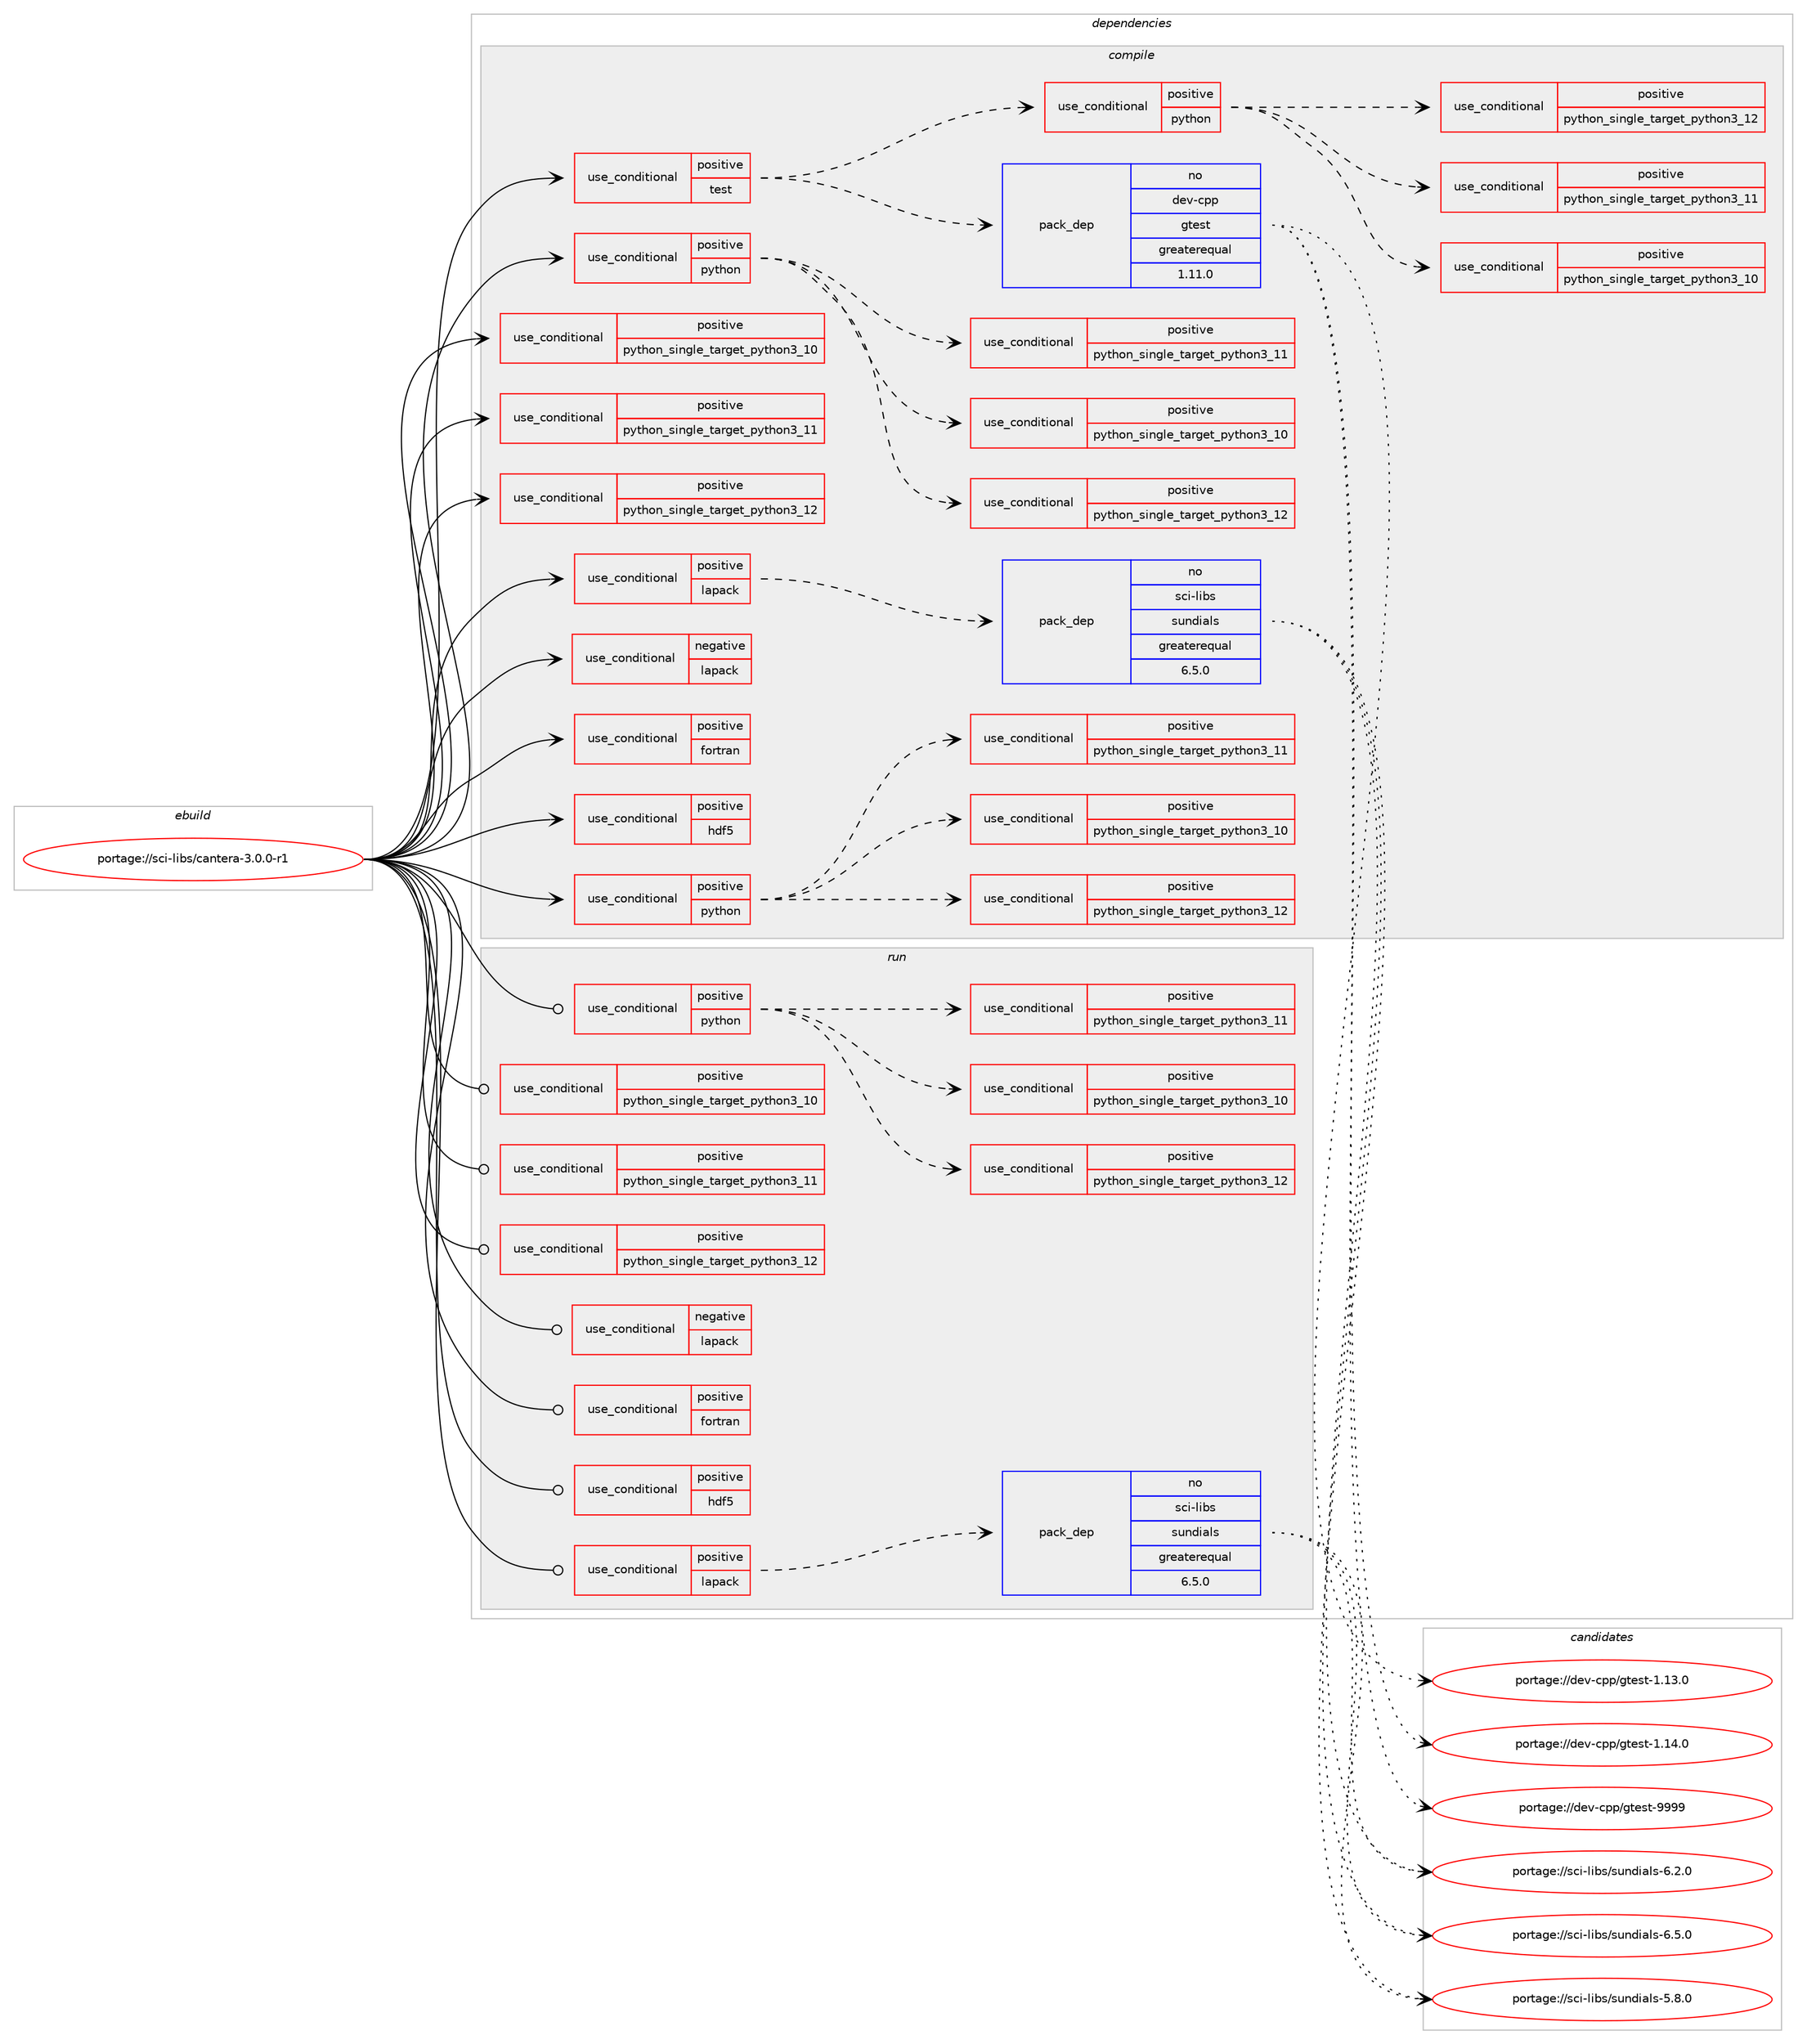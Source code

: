 digraph prolog {

# *************
# Graph options
# *************

newrank=true;
concentrate=true;
compound=true;
graph [rankdir=LR,fontname=Helvetica,fontsize=10,ranksep=1.5];#, ranksep=2.5, nodesep=0.2];
edge  [arrowhead=vee];
node  [fontname=Helvetica,fontsize=10];

# **********
# The ebuild
# **********

subgraph cluster_leftcol {
color=gray;
rank=same;
label=<<i>ebuild</i>>;
id [label="portage://sci-libs/cantera-3.0.0-r1", color=red, width=4, href="../sci-libs/cantera-3.0.0-r1.svg"];
}

# ****************
# The dependencies
# ****************

subgraph cluster_midcol {
color=gray;
label=<<i>dependencies</i>>;
subgraph cluster_compile {
fillcolor="#eeeeee";
style=filled;
label=<<i>compile</i>>;
subgraph cond9890 {
dependency14680 [label=<<TABLE BORDER="0" CELLBORDER="1" CELLSPACING="0" CELLPADDING="4"><TR><TD ROWSPAN="3" CELLPADDING="10">use_conditional</TD></TR><TR><TD>negative</TD></TR><TR><TD>lapack</TD></TR></TABLE>>, shape=none, color=red];
# *** BEGIN UNKNOWN DEPENDENCY TYPE (TODO) ***
# dependency14680 -> package_dependency(portage://sci-libs/cantera-3.0.0-r1,install,no,sci-libs,sundials,none,[,,],[slot(0),equal],[])
# *** END UNKNOWN DEPENDENCY TYPE (TODO) ***

}
id:e -> dependency14680:w [weight=20,style="solid",arrowhead="vee"];
subgraph cond9891 {
dependency14681 [label=<<TABLE BORDER="0" CELLBORDER="1" CELLSPACING="0" CELLPADDING="4"><TR><TD ROWSPAN="3" CELLPADDING="10">use_conditional</TD></TR><TR><TD>positive</TD></TR><TR><TD>fortran</TD></TR></TABLE>>, shape=none, color=red];
# *** BEGIN UNKNOWN DEPENDENCY TYPE (TODO) ***
# dependency14681 -> package_dependency(portage://sci-libs/cantera-3.0.0-r1,install,no,virtual,fortran,none,[,,],[],[])
# *** END UNKNOWN DEPENDENCY TYPE (TODO) ***

}
id:e -> dependency14681:w [weight=20,style="solid",arrowhead="vee"];
subgraph cond9892 {
dependency14682 [label=<<TABLE BORDER="0" CELLBORDER="1" CELLSPACING="0" CELLPADDING="4"><TR><TD ROWSPAN="3" CELLPADDING="10">use_conditional</TD></TR><TR><TD>positive</TD></TR><TR><TD>hdf5</TD></TR></TABLE>>, shape=none, color=red];
# *** BEGIN UNKNOWN DEPENDENCY TYPE (TODO) ***
# dependency14682 -> package_dependency(portage://sci-libs/cantera-3.0.0-r1,install,no,sci-libs,HighFive,none,[,,],[],[])
# *** END UNKNOWN DEPENDENCY TYPE (TODO) ***

}
id:e -> dependency14682:w [weight=20,style="solid",arrowhead="vee"];
subgraph cond9893 {
dependency14683 [label=<<TABLE BORDER="0" CELLBORDER="1" CELLSPACING="0" CELLPADDING="4"><TR><TD ROWSPAN="3" CELLPADDING="10">use_conditional</TD></TR><TR><TD>positive</TD></TR><TR><TD>lapack</TD></TR></TABLE>>, shape=none, color=red];
subgraph pack4655 {
dependency14684 [label=<<TABLE BORDER="0" CELLBORDER="1" CELLSPACING="0" CELLPADDING="4" WIDTH="220"><TR><TD ROWSPAN="6" CELLPADDING="30">pack_dep</TD></TR><TR><TD WIDTH="110">no</TD></TR><TR><TD>sci-libs</TD></TR><TR><TD>sundials</TD></TR><TR><TD>greaterequal</TD></TR><TR><TD>6.5.0</TD></TR></TABLE>>, shape=none, color=blue];
}
dependency14683:e -> dependency14684:w [weight=20,style="dashed",arrowhead="vee"];
# *** BEGIN UNKNOWN DEPENDENCY TYPE (TODO) ***
# dependency14683 -> package_dependency(portage://sci-libs/cantera-3.0.0-r1,install,no,virtual,lapack,none,[,,],[],[])
# *** END UNKNOWN DEPENDENCY TYPE (TODO) ***

}
id:e -> dependency14683:w [weight=20,style="solid",arrowhead="vee"];
subgraph cond9894 {
dependency14685 [label=<<TABLE BORDER="0" CELLBORDER="1" CELLSPACING="0" CELLPADDING="4"><TR><TD ROWSPAN="3" CELLPADDING="10">use_conditional</TD></TR><TR><TD>positive</TD></TR><TR><TD>python</TD></TR></TABLE>>, shape=none, color=red];
subgraph cond9895 {
dependency14686 [label=<<TABLE BORDER="0" CELLBORDER="1" CELLSPACING="0" CELLPADDING="4"><TR><TD ROWSPAN="3" CELLPADDING="10">use_conditional</TD></TR><TR><TD>positive</TD></TR><TR><TD>python_single_target_python3_10</TD></TR></TABLE>>, shape=none, color=red];
# *** BEGIN UNKNOWN DEPENDENCY TYPE (TODO) ***
# dependency14686 -> package_dependency(portage://sci-libs/cantera-3.0.0-r1,install,no,dev-python,cython,none,[,,],[],[use(enable(python_targets_python3_10),negative)])
# *** END UNKNOWN DEPENDENCY TYPE (TODO) ***

# *** BEGIN UNKNOWN DEPENDENCY TYPE (TODO) ***
# dependency14686 -> package_dependency(portage://sci-libs/cantera-3.0.0-r1,install,no,dev-python,pip,none,[,,],[],[use(enable(python_targets_python3_10),negative)])
# *** END UNKNOWN DEPENDENCY TYPE (TODO) ***

}
dependency14685:e -> dependency14686:w [weight=20,style="dashed",arrowhead="vee"];
subgraph cond9896 {
dependency14687 [label=<<TABLE BORDER="0" CELLBORDER="1" CELLSPACING="0" CELLPADDING="4"><TR><TD ROWSPAN="3" CELLPADDING="10">use_conditional</TD></TR><TR><TD>positive</TD></TR><TR><TD>python_single_target_python3_11</TD></TR></TABLE>>, shape=none, color=red];
# *** BEGIN UNKNOWN DEPENDENCY TYPE (TODO) ***
# dependency14687 -> package_dependency(portage://sci-libs/cantera-3.0.0-r1,install,no,dev-python,cython,none,[,,],[],[use(enable(python_targets_python3_11),negative)])
# *** END UNKNOWN DEPENDENCY TYPE (TODO) ***

# *** BEGIN UNKNOWN DEPENDENCY TYPE (TODO) ***
# dependency14687 -> package_dependency(portage://sci-libs/cantera-3.0.0-r1,install,no,dev-python,pip,none,[,,],[],[use(enable(python_targets_python3_11),negative)])
# *** END UNKNOWN DEPENDENCY TYPE (TODO) ***

}
dependency14685:e -> dependency14687:w [weight=20,style="dashed",arrowhead="vee"];
subgraph cond9897 {
dependency14688 [label=<<TABLE BORDER="0" CELLBORDER="1" CELLSPACING="0" CELLPADDING="4"><TR><TD ROWSPAN="3" CELLPADDING="10">use_conditional</TD></TR><TR><TD>positive</TD></TR><TR><TD>python_single_target_python3_12</TD></TR></TABLE>>, shape=none, color=red];
# *** BEGIN UNKNOWN DEPENDENCY TYPE (TODO) ***
# dependency14688 -> package_dependency(portage://sci-libs/cantera-3.0.0-r1,install,no,dev-python,cython,none,[,,],[],[use(enable(python_targets_python3_12),negative)])
# *** END UNKNOWN DEPENDENCY TYPE (TODO) ***

# *** BEGIN UNKNOWN DEPENDENCY TYPE (TODO) ***
# dependency14688 -> package_dependency(portage://sci-libs/cantera-3.0.0-r1,install,no,dev-python,pip,none,[,,],[],[use(enable(python_targets_python3_12),negative)])
# *** END UNKNOWN DEPENDENCY TYPE (TODO) ***

}
dependency14685:e -> dependency14688:w [weight=20,style="dashed",arrowhead="vee"];
}
id:e -> dependency14685:w [weight=20,style="solid",arrowhead="vee"];
subgraph cond9898 {
dependency14689 [label=<<TABLE BORDER="0" CELLBORDER="1" CELLSPACING="0" CELLPADDING="4"><TR><TD ROWSPAN="3" CELLPADDING="10">use_conditional</TD></TR><TR><TD>positive</TD></TR><TR><TD>python</TD></TR></TABLE>>, shape=none, color=red];
subgraph cond9899 {
dependency14690 [label=<<TABLE BORDER="0" CELLBORDER="1" CELLSPACING="0" CELLPADDING="4"><TR><TD ROWSPAN="3" CELLPADDING="10">use_conditional</TD></TR><TR><TD>positive</TD></TR><TR><TD>python_single_target_python3_10</TD></TR></TABLE>>, shape=none, color=red];
# *** BEGIN UNKNOWN DEPENDENCY TYPE (TODO) ***
# dependency14690 -> package_dependency(portage://sci-libs/cantera-3.0.0-r1,install,no,dev-python,numpy,none,[,,],[],[use(enable(python_targets_python3_10),negative)])
# *** END UNKNOWN DEPENDENCY TYPE (TODO) ***

# *** BEGIN UNKNOWN DEPENDENCY TYPE (TODO) ***
# dependency14690 -> package_dependency(portage://sci-libs/cantera-3.0.0-r1,install,no,dev-python,ruamel-yaml,none,[,,],[],[use(enable(python_targets_python3_10),negative)])
# *** END UNKNOWN DEPENDENCY TYPE (TODO) ***

}
dependency14689:e -> dependency14690:w [weight=20,style="dashed",arrowhead="vee"];
subgraph cond9900 {
dependency14691 [label=<<TABLE BORDER="0" CELLBORDER="1" CELLSPACING="0" CELLPADDING="4"><TR><TD ROWSPAN="3" CELLPADDING="10">use_conditional</TD></TR><TR><TD>positive</TD></TR><TR><TD>python_single_target_python3_11</TD></TR></TABLE>>, shape=none, color=red];
# *** BEGIN UNKNOWN DEPENDENCY TYPE (TODO) ***
# dependency14691 -> package_dependency(portage://sci-libs/cantera-3.0.0-r1,install,no,dev-python,numpy,none,[,,],[],[use(enable(python_targets_python3_11),negative)])
# *** END UNKNOWN DEPENDENCY TYPE (TODO) ***

# *** BEGIN UNKNOWN DEPENDENCY TYPE (TODO) ***
# dependency14691 -> package_dependency(portage://sci-libs/cantera-3.0.0-r1,install,no,dev-python,ruamel-yaml,none,[,,],[],[use(enable(python_targets_python3_11),negative)])
# *** END UNKNOWN DEPENDENCY TYPE (TODO) ***

}
dependency14689:e -> dependency14691:w [weight=20,style="dashed",arrowhead="vee"];
subgraph cond9901 {
dependency14692 [label=<<TABLE BORDER="0" CELLBORDER="1" CELLSPACING="0" CELLPADDING="4"><TR><TD ROWSPAN="3" CELLPADDING="10">use_conditional</TD></TR><TR><TD>positive</TD></TR><TR><TD>python_single_target_python3_12</TD></TR></TABLE>>, shape=none, color=red];
# *** BEGIN UNKNOWN DEPENDENCY TYPE (TODO) ***
# dependency14692 -> package_dependency(portage://sci-libs/cantera-3.0.0-r1,install,no,dev-python,numpy,none,[,,],[],[use(enable(python_targets_python3_12),negative)])
# *** END UNKNOWN DEPENDENCY TYPE (TODO) ***

# *** BEGIN UNKNOWN DEPENDENCY TYPE (TODO) ***
# dependency14692 -> package_dependency(portage://sci-libs/cantera-3.0.0-r1,install,no,dev-python,ruamel-yaml,none,[,,],[],[use(enable(python_targets_python3_12),negative)])
# *** END UNKNOWN DEPENDENCY TYPE (TODO) ***

}
dependency14689:e -> dependency14692:w [weight=20,style="dashed",arrowhead="vee"];
}
id:e -> dependency14689:w [weight=20,style="solid",arrowhead="vee"];
subgraph cond9902 {
dependency14693 [label=<<TABLE BORDER="0" CELLBORDER="1" CELLSPACING="0" CELLPADDING="4"><TR><TD ROWSPAN="3" CELLPADDING="10">use_conditional</TD></TR><TR><TD>positive</TD></TR><TR><TD>python_single_target_python3_10</TD></TR></TABLE>>, shape=none, color=red];
# *** BEGIN UNKNOWN DEPENDENCY TYPE (TODO) ***
# dependency14693 -> package_dependency(portage://sci-libs/cantera-3.0.0-r1,install,no,dev-lang,python,none,[,,],[slot(3.10)],[])
# *** END UNKNOWN DEPENDENCY TYPE (TODO) ***

}
id:e -> dependency14693:w [weight=20,style="solid",arrowhead="vee"];
subgraph cond9903 {
dependency14694 [label=<<TABLE BORDER="0" CELLBORDER="1" CELLSPACING="0" CELLPADDING="4"><TR><TD ROWSPAN="3" CELLPADDING="10">use_conditional</TD></TR><TR><TD>positive</TD></TR><TR><TD>python_single_target_python3_11</TD></TR></TABLE>>, shape=none, color=red];
# *** BEGIN UNKNOWN DEPENDENCY TYPE (TODO) ***
# dependency14694 -> package_dependency(portage://sci-libs/cantera-3.0.0-r1,install,no,dev-lang,python,none,[,,],[slot(3.11)],[])
# *** END UNKNOWN DEPENDENCY TYPE (TODO) ***

}
id:e -> dependency14694:w [weight=20,style="solid",arrowhead="vee"];
subgraph cond9904 {
dependency14695 [label=<<TABLE BORDER="0" CELLBORDER="1" CELLSPACING="0" CELLPADDING="4"><TR><TD ROWSPAN="3" CELLPADDING="10">use_conditional</TD></TR><TR><TD>positive</TD></TR><TR><TD>python_single_target_python3_12</TD></TR></TABLE>>, shape=none, color=red];
# *** BEGIN UNKNOWN DEPENDENCY TYPE (TODO) ***
# dependency14695 -> package_dependency(portage://sci-libs/cantera-3.0.0-r1,install,no,dev-lang,python,none,[,,],[slot(3.12)],[])
# *** END UNKNOWN DEPENDENCY TYPE (TODO) ***

}
id:e -> dependency14695:w [weight=20,style="solid",arrowhead="vee"];
subgraph cond9905 {
dependency14696 [label=<<TABLE BORDER="0" CELLBORDER="1" CELLSPACING="0" CELLPADDING="4"><TR><TD ROWSPAN="3" CELLPADDING="10">use_conditional</TD></TR><TR><TD>positive</TD></TR><TR><TD>test</TD></TR></TABLE>>, shape=none, color=red];
subgraph pack4656 {
dependency14697 [label=<<TABLE BORDER="0" CELLBORDER="1" CELLSPACING="0" CELLPADDING="4" WIDTH="220"><TR><TD ROWSPAN="6" CELLPADDING="30">pack_dep</TD></TR><TR><TD WIDTH="110">no</TD></TR><TR><TD>dev-cpp</TD></TR><TR><TD>gtest</TD></TR><TR><TD>greaterequal</TD></TR><TR><TD>1.11.0</TD></TR></TABLE>>, shape=none, color=blue];
}
dependency14696:e -> dependency14697:w [weight=20,style="dashed",arrowhead="vee"];
subgraph cond9906 {
dependency14698 [label=<<TABLE BORDER="0" CELLBORDER="1" CELLSPACING="0" CELLPADDING="4"><TR><TD ROWSPAN="3" CELLPADDING="10">use_conditional</TD></TR><TR><TD>positive</TD></TR><TR><TD>python</TD></TR></TABLE>>, shape=none, color=red];
subgraph cond9907 {
dependency14699 [label=<<TABLE BORDER="0" CELLBORDER="1" CELLSPACING="0" CELLPADDING="4"><TR><TD ROWSPAN="3" CELLPADDING="10">use_conditional</TD></TR><TR><TD>positive</TD></TR><TR><TD>python_single_target_python3_10</TD></TR></TABLE>>, shape=none, color=red];
# *** BEGIN UNKNOWN DEPENDENCY TYPE (TODO) ***
# dependency14699 -> package_dependency(portage://sci-libs/cantera-3.0.0-r1,install,no,dev-python,h5py,none,[,,],[],[use(enable(python_targets_python3_10),negative)])
# *** END UNKNOWN DEPENDENCY TYPE (TODO) ***

# *** BEGIN UNKNOWN DEPENDENCY TYPE (TODO) ***
# dependency14699 -> package_dependency(portage://sci-libs/cantera-3.0.0-r1,install,no,dev-python,pandas,none,[,,],[],[use(enable(python_targets_python3_10),negative)])
# *** END UNKNOWN DEPENDENCY TYPE (TODO) ***

# *** BEGIN UNKNOWN DEPENDENCY TYPE (TODO) ***
# dependency14699 -> package_dependency(portage://sci-libs/cantera-3.0.0-r1,install,no,dev-python,pytest,none,[,,],[],[use(enable(python_targets_python3_10),negative)])
# *** END UNKNOWN DEPENDENCY TYPE (TODO) ***

# *** BEGIN UNKNOWN DEPENDENCY TYPE (TODO) ***
# dependency14699 -> package_dependency(portage://sci-libs/cantera-3.0.0-r1,install,no,dev-python,scipy,none,[,,],[],[use(enable(python_targets_python3_10),negative)])
# *** END UNKNOWN DEPENDENCY TYPE (TODO) ***

}
dependency14698:e -> dependency14699:w [weight=20,style="dashed",arrowhead="vee"];
subgraph cond9908 {
dependency14700 [label=<<TABLE BORDER="0" CELLBORDER="1" CELLSPACING="0" CELLPADDING="4"><TR><TD ROWSPAN="3" CELLPADDING="10">use_conditional</TD></TR><TR><TD>positive</TD></TR><TR><TD>python_single_target_python3_11</TD></TR></TABLE>>, shape=none, color=red];
# *** BEGIN UNKNOWN DEPENDENCY TYPE (TODO) ***
# dependency14700 -> package_dependency(portage://sci-libs/cantera-3.0.0-r1,install,no,dev-python,h5py,none,[,,],[],[use(enable(python_targets_python3_11),negative)])
# *** END UNKNOWN DEPENDENCY TYPE (TODO) ***

# *** BEGIN UNKNOWN DEPENDENCY TYPE (TODO) ***
# dependency14700 -> package_dependency(portage://sci-libs/cantera-3.0.0-r1,install,no,dev-python,pandas,none,[,,],[],[use(enable(python_targets_python3_11),negative)])
# *** END UNKNOWN DEPENDENCY TYPE (TODO) ***

# *** BEGIN UNKNOWN DEPENDENCY TYPE (TODO) ***
# dependency14700 -> package_dependency(portage://sci-libs/cantera-3.0.0-r1,install,no,dev-python,pytest,none,[,,],[],[use(enable(python_targets_python3_11),negative)])
# *** END UNKNOWN DEPENDENCY TYPE (TODO) ***

# *** BEGIN UNKNOWN DEPENDENCY TYPE (TODO) ***
# dependency14700 -> package_dependency(portage://sci-libs/cantera-3.0.0-r1,install,no,dev-python,scipy,none,[,,],[],[use(enable(python_targets_python3_11),negative)])
# *** END UNKNOWN DEPENDENCY TYPE (TODO) ***

}
dependency14698:e -> dependency14700:w [weight=20,style="dashed",arrowhead="vee"];
subgraph cond9909 {
dependency14701 [label=<<TABLE BORDER="0" CELLBORDER="1" CELLSPACING="0" CELLPADDING="4"><TR><TD ROWSPAN="3" CELLPADDING="10">use_conditional</TD></TR><TR><TD>positive</TD></TR><TR><TD>python_single_target_python3_12</TD></TR></TABLE>>, shape=none, color=red];
# *** BEGIN UNKNOWN DEPENDENCY TYPE (TODO) ***
# dependency14701 -> package_dependency(portage://sci-libs/cantera-3.0.0-r1,install,no,dev-python,h5py,none,[,,],[],[use(enable(python_targets_python3_12),negative)])
# *** END UNKNOWN DEPENDENCY TYPE (TODO) ***

# *** BEGIN UNKNOWN DEPENDENCY TYPE (TODO) ***
# dependency14701 -> package_dependency(portage://sci-libs/cantera-3.0.0-r1,install,no,dev-python,pandas,none,[,,],[],[use(enable(python_targets_python3_12),negative)])
# *** END UNKNOWN DEPENDENCY TYPE (TODO) ***

# *** BEGIN UNKNOWN DEPENDENCY TYPE (TODO) ***
# dependency14701 -> package_dependency(portage://sci-libs/cantera-3.0.0-r1,install,no,dev-python,pytest,none,[,,],[],[use(enable(python_targets_python3_12),negative)])
# *** END UNKNOWN DEPENDENCY TYPE (TODO) ***

# *** BEGIN UNKNOWN DEPENDENCY TYPE (TODO) ***
# dependency14701 -> package_dependency(portage://sci-libs/cantera-3.0.0-r1,install,no,dev-python,scipy,none,[,,],[],[use(enable(python_targets_python3_12),negative)])
# *** END UNKNOWN DEPENDENCY TYPE (TODO) ***

}
dependency14698:e -> dependency14701:w [weight=20,style="dashed",arrowhead="vee"];
}
dependency14696:e -> dependency14698:w [weight=20,style="dashed",arrowhead="vee"];
}
id:e -> dependency14696:w [weight=20,style="solid",arrowhead="vee"];
# *** BEGIN UNKNOWN DEPENDENCY TYPE (TODO) ***
# id -> package_dependency(portage://sci-libs/cantera-3.0.0-r1,install,no,dev-cpp,eigen,none,[,,],[slot(3)],[])
# *** END UNKNOWN DEPENDENCY TYPE (TODO) ***

# *** BEGIN UNKNOWN DEPENDENCY TYPE (TODO) ***
# id -> package_dependency(portage://sci-libs/cantera-3.0.0-r1,install,no,dev-cpp,yaml-cpp,none,[,,],[],[])
# *** END UNKNOWN DEPENDENCY TYPE (TODO) ***

# *** BEGIN UNKNOWN DEPENDENCY TYPE (TODO) ***
# id -> package_dependency(portage://sci-libs/cantera-3.0.0-r1,install,no,dev-libs,boost,none,[,,],any_same_slot,[])
# *** END UNKNOWN DEPENDENCY TYPE (TODO) ***

# *** BEGIN UNKNOWN DEPENDENCY TYPE (TODO) ***
# id -> package_dependency(portage://sci-libs/cantera-3.0.0-r1,install,no,dev-libs,libfmt,none,[,,],[],[])
# *** END UNKNOWN DEPENDENCY TYPE (TODO) ***

}
subgraph cluster_compileandrun {
fillcolor="#eeeeee";
style=filled;
label=<<i>compile and run</i>>;
}
subgraph cluster_run {
fillcolor="#eeeeee";
style=filled;
label=<<i>run</i>>;
subgraph cond9910 {
dependency14702 [label=<<TABLE BORDER="0" CELLBORDER="1" CELLSPACING="0" CELLPADDING="4"><TR><TD ROWSPAN="3" CELLPADDING="10">use_conditional</TD></TR><TR><TD>negative</TD></TR><TR><TD>lapack</TD></TR></TABLE>>, shape=none, color=red];
# *** BEGIN UNKNOWN DEPENDENCY TYPE (TODO) ***
# dependency14702 -> package_dependency(portage://sci-libs/cantera-3.0.0-r1,run,no,sci-libs,sundials,none,[,,],[slot(0),equal],[])
# *** END UNKNOWN DEPENDENCY TYPE (TODO) ***

}
id:e -> dependency14702:w [weight=20,style="solid",arrowhead="odot"];
subgraph cond9911 {
dependency14703 [label=<<TABLE BORDER="0" CELLBORDER="1" CELLSPACING="0" CELLPADDING="4"><TR><TD ROWSPAN="3" CELLPADDING="10">use_conditional</TD></TR><TR><TD>positive</TD></TR><TR><TD>fortran</TD></TR></TABLE>>, shape=none, color=red];
# *** BEGIN UNKNOWN DEPENDENCY TYPE (TODO) ***
# dependency14703 -> package_dependency(portage://sci-libs/cantera-3.0.0-r1,run,no,virtual,fortran,none,[,,],[],[])
# *** END UNKNOWN DEPENDENCY TYPE (TODO) ***

}
id:e -> dependency14703:w [weight=20,style="solid",arrowhead="odot"];
subgraph cond9912 {
dependency14704 [label=<<TABLE BORDER="0" CELLBORDER="1" CELLSPACING="0" CELLPADDING="4"><TR><TD ROWSPAN="3" CELLPADDING="10">use_conditional</TD></TR><TR><TD>positive</TD></TR><TR><TD>hdf5</TD></TR></TABLE>>, shape=none, color=red];
# *** BEGIN UNKNOWN DEPENDENCY TYPE (TODO) ***
# dependency14704 -> package_dependency(portage://sci-libs/cantera-3.0.0-r1,run,no,sci-libs,HighFive,none,[,,],[],[])
# *** END UNKNOWN DEPENDENCY TYPE (TODO) ***

}
id:e -> dependency14704:w [weight=20,style="solid",arrowhead="odot"];
subgraph cond9913 {
dependency14705 [label=<<TABLE BORDER="0" CELLBORDER="1" CELLSPACING="0" CELLPADDING="4"><TR><TD ROWSPAN="3" CELLPADDING="10">use_conditional</TD></TR><TR><TD>positive</TD></TR><TR><TD>lapack</TD></TR></TABLE>>, shape=none, color=red];
subgraph pack4657 {
dependency14706 [label=<<TABLE BORDER="0" CELLBORDER="1" CELLSPACING="0" CELLPADDING="4" WIDTH="220"><TR><TD ROWSPAN="6" CELLPADDING="30">pack_dep</TD></TR><TR><TD WIDTH="110">no</TD></TR><TR><TD>sci-libs</TD></TR><TR><TD>sundials</TD></TR><TR><TD>greaterequal</TD></TR><TR><TD>6.5.0</TD></TR></TABLE>>, shape=none, color=blue];
}
dependency14705:e -> dependency14706:w [weight=20,style="dashed",arrowhead="vee"];
# *** BEGIN UNKNOWN DEPENDENCY TYPE (TODO) ***
# dependency14705 -> package_dependency(portage://sci-libs/cantera-3.0.0-r1,run,no,virtual,lapack,none,[,,],[],[])
# *** END UNKNOWN DEPENDENCY TYPE (TODO) ***

}
id:e -> dependency14705:w [weight=20,style="solid",arrowhead="odot"];
subgraph cond9914 {
dependency14707 [label=<<TABLE BORDER="0" CELLBORDER="1" CELLSPACING="0" CELLPADDING="4"><TR><TD ROWSPAN="3" CELLPADDING="10">use_conditional</TD></TR><TR><TD>positive</TD></TR><TR><TD>python</TD></TR></TABLE>>, shape=none, color=red];
subgraph cond9915 {
dependency14708 [label=<<TABLE BORDER="0" CELLBORDER="1" CELLSPACING="0" CELLPADDING="4"><TR><TD ROWSPAN="3" CELLPADDING="10">use_conditional</TD></TR><TR><TD>positive</TD></TR><TR><TD>python_single_target_python3_10</TD></TR></TABLE>>, shape=none, color=red];
# *** BEGIN UNKNOWN DEPENDENCY TYPE (TODO) ***
# dependency14708 -> package_dependency(portage://sci-libs/cantera-3.0.0-r1,run,no,dev-python,numpy,none,[,,],[],[use(enable(python_targets_python3_10),negative)])
# *** END UNKNOWN DEPENDENCY TYPE (TODO) ***

# *** BEGIN UNKNOWN DEPENDENCY TYPE (TODO) ***
# dependency14708 -> package_dependency(portage://sci-libs/cantera-3.0.0-r1,run,no,dev-python,ruamel-yaml,none,[,,],[],[use(enable(python_targets_python3_10),negative)])
# *** END UNKNOWN DEPENDENCY TYPE (TODO) ***

}
dependency14707:e -> dependency14708:w [weight=20,style="dashed",arrowhead="vee"];
subgraph cond9916 {
dependency14709 [label=<<TABLE BORDER="0" CELLBORDER="1" CELLSPACING="0" CELLPADDING="4"><TR><TD ROWSPAN="3" CELLPADDING="10">use_conditional</TD></TR><TR><TD>positive</TD></TR><TR><TD>python_single_target_python3_11</TD></TR></TABLE>>, shape=none, color=red];
# *** BEGIN UNKNOWN DEPENDENCY TYPE (TODO) ***
# dependency14709 -> package_dependency(portage://sci-libs/cantera-3.0.0-r1,run,no,dev-python,numpy,none,[,,],[],[use(enable(python_targets_python3_11),negative)])
# *** END UNKNOWN DEPENDENCY TYPE (TODO) ***

# *** BEGIN UNKNOWN DEPENDENCY TYPE (TODO) ***
# dependency14709 -> package_dependency(portage://sci-libs/cantera-3.0.0-r1,run,no,dev-python,ruamel-yaml,none,[,,],[],[use(enable(python_targets_python3_11),negative)])
# *** END UNKNOWN DEPENDENCY TYPE (TODO) ***

}
dependency14707:e -> dependency14709:w [weight=20,style="dashed",arrowhead="vee"];
subgraph cond9917 {
dependency14710 [label=<<TABLE BORDER="0" CELLBORDER="1" CELLSPACING="0" CELLPADDING="4"><TR><TD ROWSPAN="3" CELLPADDING="10">use_conditional</TD></TR><TR><TD>positive</TD></TR><TR><TD>python_single_target_python3_12</TD></TR></TABLE>>, shape=none, color=red];
# *** BEGIN UNKNOWN DEPENDENCY TYPE (TODO) ***
# dependency14710 -> package_dependency(portage://sci-libs/cantera-3.0.0-r1,run,no,dev-python,numpy,none,[,,],[],[use(enable(python_targets_python3_12),negative)])
# *** END UNKNOWN DEPENDENCY TYPE (TODO) ***

# *** BEGIN UNKNOWN DEPENDENCY TYPE (TODO) ***
# dependency14710 -> package_dependency(portage://sci-libs/cantera-3.0.0-r1,run,no,dev-python,ruamel-yaml,none,[,,],[],[use(enable(python_targets_python3_12),negative)])
# *** END UNKNOWN DEPENDENCY TYPE (TODO) ***

}
dependency14707:e -> dependency14710:w [weight=20,style="dashed",arrowhead="vee"];
}
id:e -> dependency14707:w [weight=20,style="solid",arrowhead="odot"];
subgraph cond9918 {
dependency14711 [label=<<TABLE BORDER="0" CELLBORDER="1" CELLSPACING="0" CELLPADDING="4"><TR><TD ROWSPAN="3" CELLPADDING="10">use_conditional</TD></TR><TR><TD>positive</TD></TR><TR><TD>python_single_target_python3_10</TD></TR></TABLE>>, shape=none, color=red];
# *** BEGIN UNKNOWN DEPENDENCY TYPE (TODO) ***
# dependency14711 -> package_dependency(portage://sci-libs/cantera-3.0.0-r1,run,no,dev-lang,python,none,[,,],[slot(3.10)],[])
# *** END UNKNOWN DEPENDENCY TYPE (TODO) ***

}
id:e -> dependency14711:w [weight=20,style="solid",arrowhead="odot"];
subgraph cond9919 {
dependency14712 [label=<<TABLE BORDER="0" CELLBORDER="1" CELLSPACING="0" CELLPADDING="4"><TR><TD ROWSPAN="3" CELLPADDING="10">use_conditional</TD></TR><TR><TD>positive</TD></TR><TR><TD>python_single_target_python3_11</TD></TR></TABLE>>, shape=none, color=red];
# *** BEGIN UNKNOWN DEPENDENCY TYPE (TODO) ***
# dependency14712 -> package_dependency(portage://sci-libs/cantera-3.0.0-r1,run,no,dev-lang,python,none,[,,],[slot(3.11)],[])
# *** END UNKNOWN DEPENDENCY TYPE (TODO) ***

}
id:e -> dependency14712:w [weight=20,style="solid",arrowhead="odot"];
subgraph cond9920 {
dependency14713 [label=<<TABLE BORDER="0" CELLBORDER="1" CELLSPACING="0" CELLPADDING="4"><TR><TD ROWSPAN="3" CELLPADDING="10">use_conditional</TD></TR><TR><TD>positive</TD></TR><TR><TD>python_single_target_python3_12</TD></TR></TABLE>>, shape=none, color=red];
# *** BEGIN UNKNOWN DEPENDENCY TYPE (TODO) ***
# dependency14713 -> package_dependency(portage://sci-libs/cantera-3.0.0-r1,run,no,dev-lang,python,none,[,,],[slot(3.12)],[])
# *** END UNKNOWN DEPENDENCY TYPE (TODO) ***

}
id:e -> dependency14713:w [weight=20,style="solid",arrowhead="odot"];
# *** BEGIN UNKNOWN DEPENDENCY TYPE (TODO) ***
# id -> package_dependency(portage://sci-libs/cantera-3.0.0-r1,run,no,dev-cpp,yaml-cpp,none,[,,],[],[])
# *** END UNKNOWN DEPENDENCY TYPE (TODO) ***

}
}

# **************
# The candidates
# **************

subgraph cluster_choices {
rank=same;
color=gray;
label=<<i>candidates</i>>;

subgraph choice4655 {
color=black;
nodesep=1;
choice1159910545108105981154711511711010010597108115455346564648 [label="portage://sci-libs/sundials-5.8.0", color=red, width=4,href="../sci-libs/sundials-5.8.0.svg"];
choice1159910545108105981154711511711010010597108115455446504648 [label="portage://sci-libs/sundials-6.2.0", color=red, width=4,href="../sci-libs/sundials-6.2.0.svg"];
choice1159910545108105981154711511711010010597108115455446534648 [label="portage://sci-libs/sundials-6.5.0", color=red, width=4,href="../sci-libs/sundials-6.5.0.svg"];
dependency14684:e -> choice1159910545108105981154711511711010010597108115455346564648:w [style=dotted,weight="100"];
dependency14684:e -> choice1159910545108105981154711511711010010597108115455446504648:w [style=dotted,weight="100"];
dependency14684:e -> choice1159910545108105981154711511711010010597108115455446534648:w [style=dotted,weight="100"];
}
subgraph choice4656 {
color=black;
nodesep=1;
choice10010111845991121124710311610111511645494649514648 [label="portage://dev-cpp/gtest-1.13.0", color=red, width=4,href="../dev-cpp/gtest-1.13.0.svg"];
choice10010111845991121124710311610111511645494649524648 [label="portage://dev-cpp/gtest-1.14.0", color=red, width=4,href="../dev-cpp/gtest-1.14.0.svg"];
choice1001011184599112112471031161011151164557575757 [label="portage://dev-cpp/gtest-9999", color=red, width=4,href="../dev-cpp/gtest-9999.svg"];
dependency14697:e -> choice10010111845991121124710311610111511645494649514648:w [style=dotted,weight="100"];
dependency14697:e -> choice10010111845991121124710311610111511645494649524648:w [style=dotted,weight="100"];
dependency14697:e -> choice1001011184599112112471031161011151164557575757:w [style=dotted,weight="100"];
}
subgraph choice4657 {
color=black;
nodesep=1;
choice1159910545108105981154711511711010010597108115455346564648 [label="portage://sci-libs/sundials-5.8.0", color=red, width=4,href="../sci-libs/sundials-5.8.0.svg"];
choice1159910545108105981154711511711010010597108115455446504648 [label="portage://sci-libs/sundials-6.2.0", color=red, width=4,href="../sci-libs/sundials-6.2.0.svg"];
choice1159910545108105981154711511711010010597108115455446534648 [label="portage://sci-libs/sundials-6.5.0", color=red, width=4,href="../sci-libs/sundials-6.5.0.svg"];
dependency14706:e -> choice1159910545108105981154711511711010010597108115455346564648:w [style=dotted,weight="100"];
dependency14706:e -> choice1159910545108105981154711511711010010597108115455446504648:w [style=dotted,weight="100"];
dependency14706:e -> choice1159910545108105981154711511711010010597108115455446534648:w [style=dotted,weight="100"];
}
}

}

